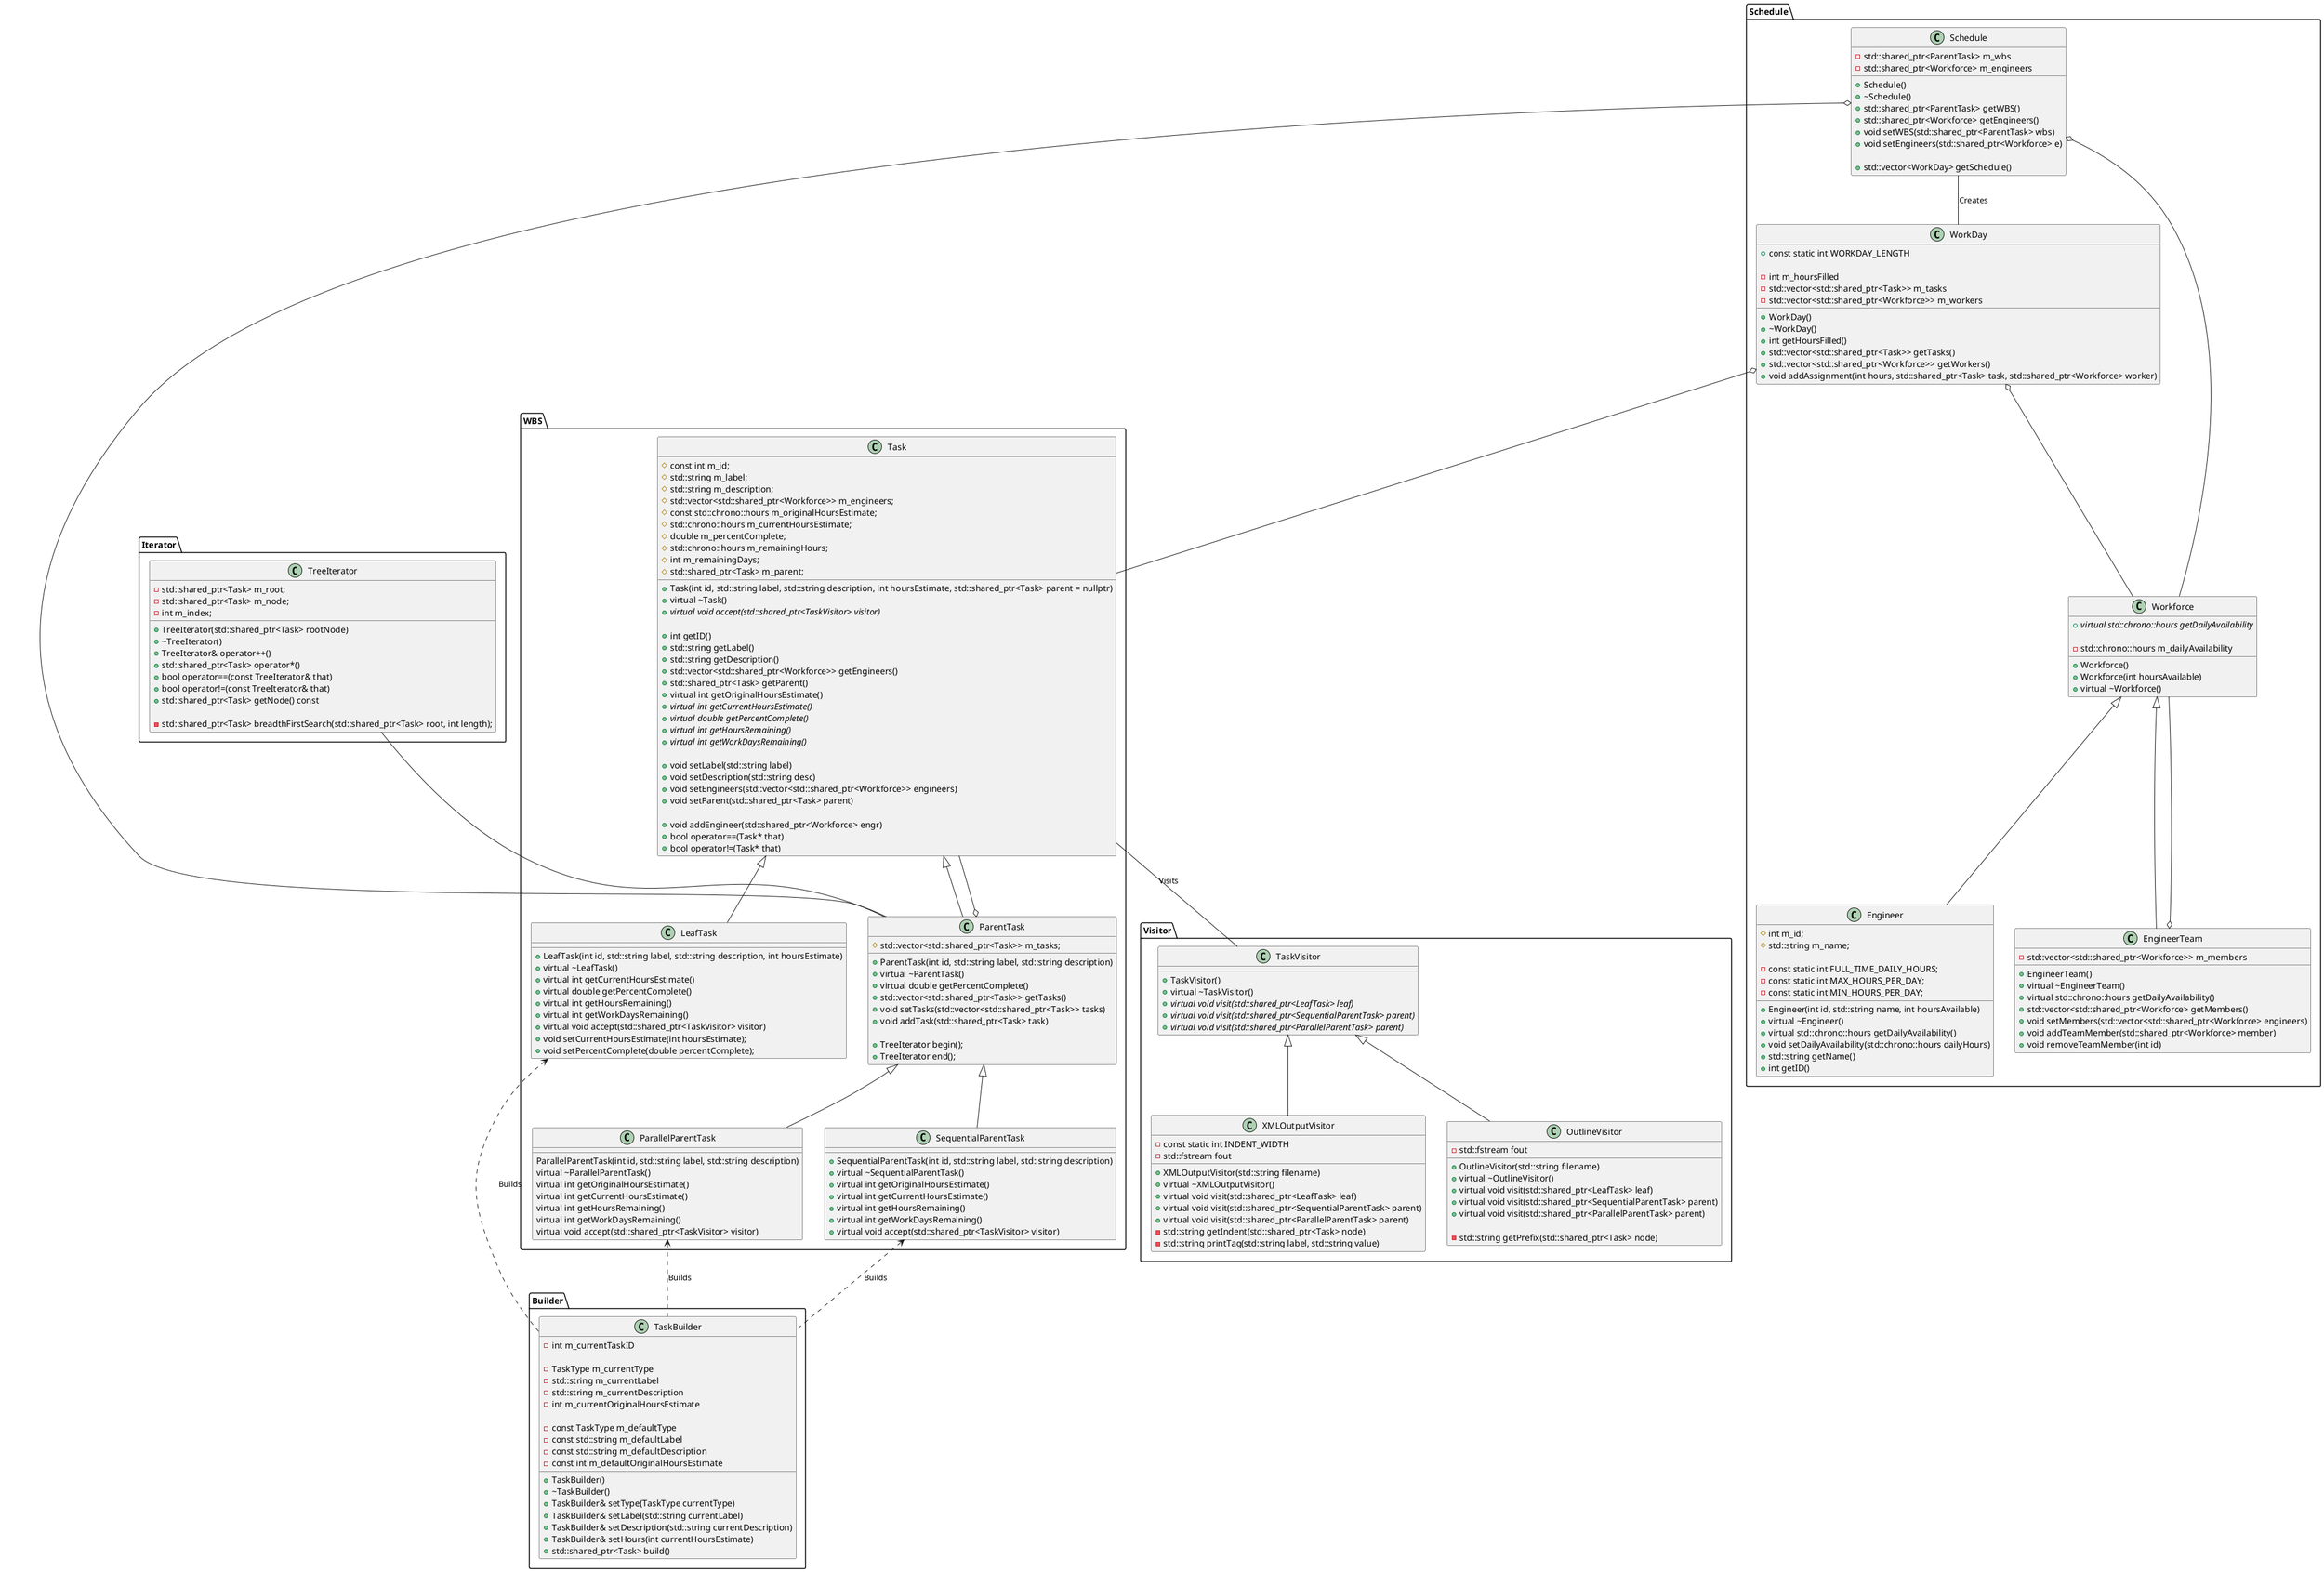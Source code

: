 @startuml

class Schedule.Schedule {
    + Schedule()
    + ~Schedule()
    + std::shared_ptr<ParentTask> getWBS()
    + std::shared_ptr<Workforce> getEngineers()
    + void setWBS(std::shared_ptr<ParentTask> wbs) 
    + void setEngineers(std::shared_ptr<Workforce> e) 

    + std::vector<WorkDay> getSchedule()

    - std::shared_ptr<ParentTask> m_wbs
    - std::shared_ptr<Workforce> m_engineers
}
Schedule.Schedule -- Schedule.WorkDay : Creates
Schedule.Schedule o-- Schedule.Workforce
Schedule.Schedule o-- WBS.ParentTask

class Schedule.WorkDay {
    + WorkDay()
    + ~WorkDay()
    + const static int WORKDAY_LENGTH
    + int getHoursFilled() 
    + std::vector<std::shared_ptr<Task>> getTasks()
    + std::vector<std::shared_ptr<Workforce>> getWorkers()
    + void addAssignment(int hours, std::shared_ptr<Task> task, std::shared_ptr<Workforce> worker)

    - int m_hoursFilled
    - std::vector<std::shared_ptr<Task>> m_tasks
    - std::vector<std::shared_ptr<Workforce>> m_workers
}
Schedule.WorkDay o-- Schedule.Workforce
Schedule.WorkDay o-- WBS.Task

class Schedule.Workforce {
    + Workforce()
    + Workforce(int hoursAvailable)
    + virtual ~Workforce()
    + {abstract} virtual std::chrono::hours getDailyAvailability

    - std::chrono::hours m_dailyAvailability
}
Schedule.Workforce <|-- Schedule.Engineer
Schedule.Workforce <|-- Schedule.EngineerTeam

class Schedule.Engineer {
    + Engineer(int id, std::string name, int hoursAvailable)
    + virtual ~Engineer()
    + virtual std::chrono::hours getDailyAvailability()
    + void setDailyAvailability(std::chrono::hours dailyHours)
    + std::string getName()
    + int getID()

    # int m_id;
    # std::string m_name;

    - const static int FULL_TIME_DAILY_HOURS;
    - const static int MAX_HOURS_PER_DAY;
    - const static int MIN_HOURS_PER_DAY;
}

class Schedule.EngineerTeam {
    + EngineerTeam()
    + virtual ~EngineerTeam()
    + virtual std::chrono::hours getDailyAvailability()
    + std::vector<std::shared_ptr<Workforce> getMembers()
    + void setMembers(std::vector<std::shared_ptr<Workforce> engineers)
    + void addTeamMember(std::shared_ptr<Workforce> member)
    + void removeTeamMember(int id)

    - std::vector<std::shared_ptr<Workforce>> m_members
}
Schedule.EngineerTeam o-- Schedule.Workforce

class WBS.Task {
    + Task(int id, std::string label, std::string description, int hoursEstimate, std::shared_ptr<Task> parent = nullptr)
    + virtual ~Task()
    + {abstract} virtual void accept(std::shared_ptr<TaskVisitor> visitor)

    + int getID()
    + std::string getLabel()
    + std::string getDescription()
    + std::vector<std::shared_ptr<Workforce>> getEngineers()
    + std::shared_ptr<Task> getParent()
    + virtual int getOriginalHoursEstimate()
    + {abstract} virtual int getCurrentHoursEstimate()
    + {abstract} virtual double getPercentComplete()
    + {abstract} virtual int getHoursRemaining()
    + {abstract} virtual int getWorkDaysRemaining()

    + void setLabel(std::string label)
    + void setDescription(std::string desc)
    + void setEngineers(std::vector<std::shared_ptr<Workforce>> engineers)
    + void setParent(std::shared_ptr<Task> parent)

    + void addEngineer(std::shared_ptr<Workforce> engr)
    + bool operator==(Task* that)
    + bool operator!=(Task* that)

    # const int m_id;
    # std::string m_label;
    # std::string m_description;
    # std::vector<std::shared_ptr<Workforce>> m_engineers;
    # const std::chrono::hours m_originalHoursEstimate;
    # std::chrono::hours m_currentHoursEstimate;
    # double m_percentComplete;
    # std::chrono::hours m_remainingHours;
    # int m_remainingDays;
    # std::shared_ptr<Task> m_parent;
}
WBS.Task <|-- WBS.LeafTask
WBS.Task <|-- WBS.ParentTask
WBS.Task -- Visitor.TaskVisitor : Visits
WBS.Task --o WBS.ParentTask

class WBS.LeafTask {
    + LeafTask(int id, std::string label, std::string description, int hoursEstimate)  
    + virtual ~LeafTask()
    + virtual int getCurrentHoursEstimate()
    + virtual double getPercentComplete()
    + virtual int getHoursRemaining()
    + virtual int getWorkDaysRemaining()
    + virtual void accept(std::shared_ptr<TaskVisitor> visitor)
    + void setCurrentHoursEstimate(int hoursEstimate);
    + void setPercentComplete(double percentComplete);
}
WBS.LeafTask <.. Builder.TaskBuilder : Builds

class Iterator.TreeIterator {
    + TreeIterator(std::shared_ptr<Task> rootNode)
    + ~TreeIterator()
    + TreeIterator& operator++()
    + std::shared_ptr<Task> operator*()
    + bool operator==(const TreeIterator& that)
    + bool operator!=(const TreeIterator& that)
    + std::shared_ptr<Task> getNode() const

    - std::shared_ptr<Task> breadthFirstSearch(std::shared_ptr<Task> root, int length);
    - std::shared_ptr<Task> m_root;
    - std::shared_ptr<Task> m_node;
    - int m_index;
}
Iterator.TreeIterator -- WBS.ParentTask

class WBS.ParentTask {
    + ParentTask(int id, std::string label, std::string description)
    + virtual ~ParentTask()
    + virtual double getPercentComplete()
    + std::vector<std::shared_ptr<Task>> getTasks()
    + void setTasks(std::vector<std::shared_ptr<Task>> tasks)
    + void addTask(std::shared_ptr<Task> task)

    + TreeIterator begin();
    + TreeIterator end();

    # std::vector<std::shared_ptr<Task>> m_tasks;
}
WBS.ParentTask <|-- WBS.SequentialParentTask
WBS.ParentTask <|-- WBS.ParallelParentTask

class WBS.SequentialParentTask {
    + SequentialParentTask(int id, std::string label, std::string description)
    + virtual ~SequentialParentTask()
    + virtual int getOriginalHoursEstimate()
    + virtual int getCurrentHoursEstimate()
    + virtual int getHoursRemaining()
    + virtual int getWorkDaysRemaining()
    + virtual void accept(std::shared_ptr<TaskVisitor> visitor)
}
WBS.SequentialParentTask <.. Builder.TaskBuilder : Builds

class WBS.ParallelParentTask {
    ParallelParentTask(int id, std::string label, std::string description)
    virtual ~ParallelParentTask()
    virtual int getOriginalHoursEstimate()
    virtual int getCurrentHoursEstimate()
    virtual int getHoursRemaining()
    virtual int getWorkDaysRemaining()
    virtual void accept(std::shared_ptr<TaskVisitor> visitor)
}
WBS.ParallelParentTask <.. Builder.TaskBuilder : Builds

class Builder.TaskBuilder {
    + TaskBuilder()
    + ~TaskBuilder()
    + TaskBuilder& setType(TaskType currentType)
    + TaskBuilder& setLabel(std::string currentLabel)
    + TaskBuilder& setDescription(std::string currentDescription)
    + TaskBuilder& setHours(int currentHoursEstimate)
    + std::shared_ptr<Task> build()

    - int m_currentTaskID
 
    - TaskType m_currentType
    - std::string m_currentLabel
    - std::string m_currentDescription
    - int m_currentOriginalHoursEstimate

    - const TaskType m_defaultType
    - const std::string m_defaultLabel
    - const std::string m_defaultDescription
    - const int m_defaultOriginalHoursEstimate
}

class Visitor.TaskVisitor {
    + TaskVisitor()
    + virtual ~TaskVisitor()
    + {abstract} virtual void visit(std::shared_ptr<LeafTask> leaf)
    + {abstract} virtual void visit(std::shared_ptr<SequentialParentTask> parent)
    + {abstract} virtual void visit(std::shared_ptr<ParallelParentTask> parent)
}
Visitor.TaskVisitor <|-- Visitor.XMLOutputVisitor
Visitor.TaskVisitor <|-- Visitor.OutlineVisitor

class Visitor.XMLOutputVisitor {
    + XMLOutputVisitor(std::string filename)
    + virtual ~XMLOutputVisitor()
    + virtual void visit(std::shared_ptr<LeafTask> leaf)
    + virtual void visit(std::shared_ptr<SequentialParentTask> parent)
    + virtual void visit(std::shared_ptr<ParallelParentTask> parent)

    - const static int INDENT_WIDTH
    - std::string getIndent(std::shared_ptr<Task> node)
    - std::string printTag(std::string label, std::string value)
    - std::fstream fout
}

class Visitor.OutlineVisitor {
    + OutlineVisitor(std::string filename)
    + virtual ~OutlineVisitor()
    + virtual void visit(std::shared_ptr<LeafTask> leaf)
    + virtual void visit(std::shared_ptr<SequentialParentTask> parent)
    + virtual void visit(std::shared_ptr<ParallelParentTask> parent)

    - std::string getPrefix(std::shared_ptr<Task> node)
    - std::fstream fout
}

@enduml
